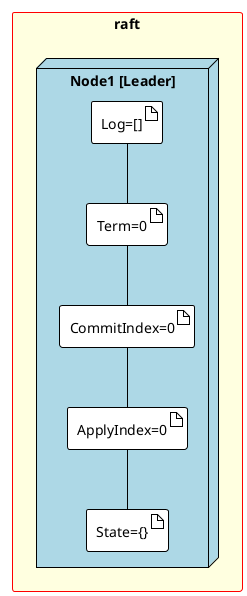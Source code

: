 @startuml
!theme plain

skinparam rectangle {
    BackgroundColor LightYellow
    BorderColor Red
}

skinparam node {
    BackgroundColor LightBlue
    BorderColor Black
}


rectangle "raft" {
    node "Node1 [Leader]" as N1 {
        artifact "Log=[]" as N1_1
        artifact "Term=0" as N1_2
        artifact "CommitIndex=0" as N1_3
        artifact "ApplyIndex=0" as N1_4
        artifact "State={}" as N1_5
    }
    N1_1 -D- N1_2
    N1_2 -D- N1_3
    N1_3 -D- N1_4
    N1_4 -D- N1_5
}
@enduml
